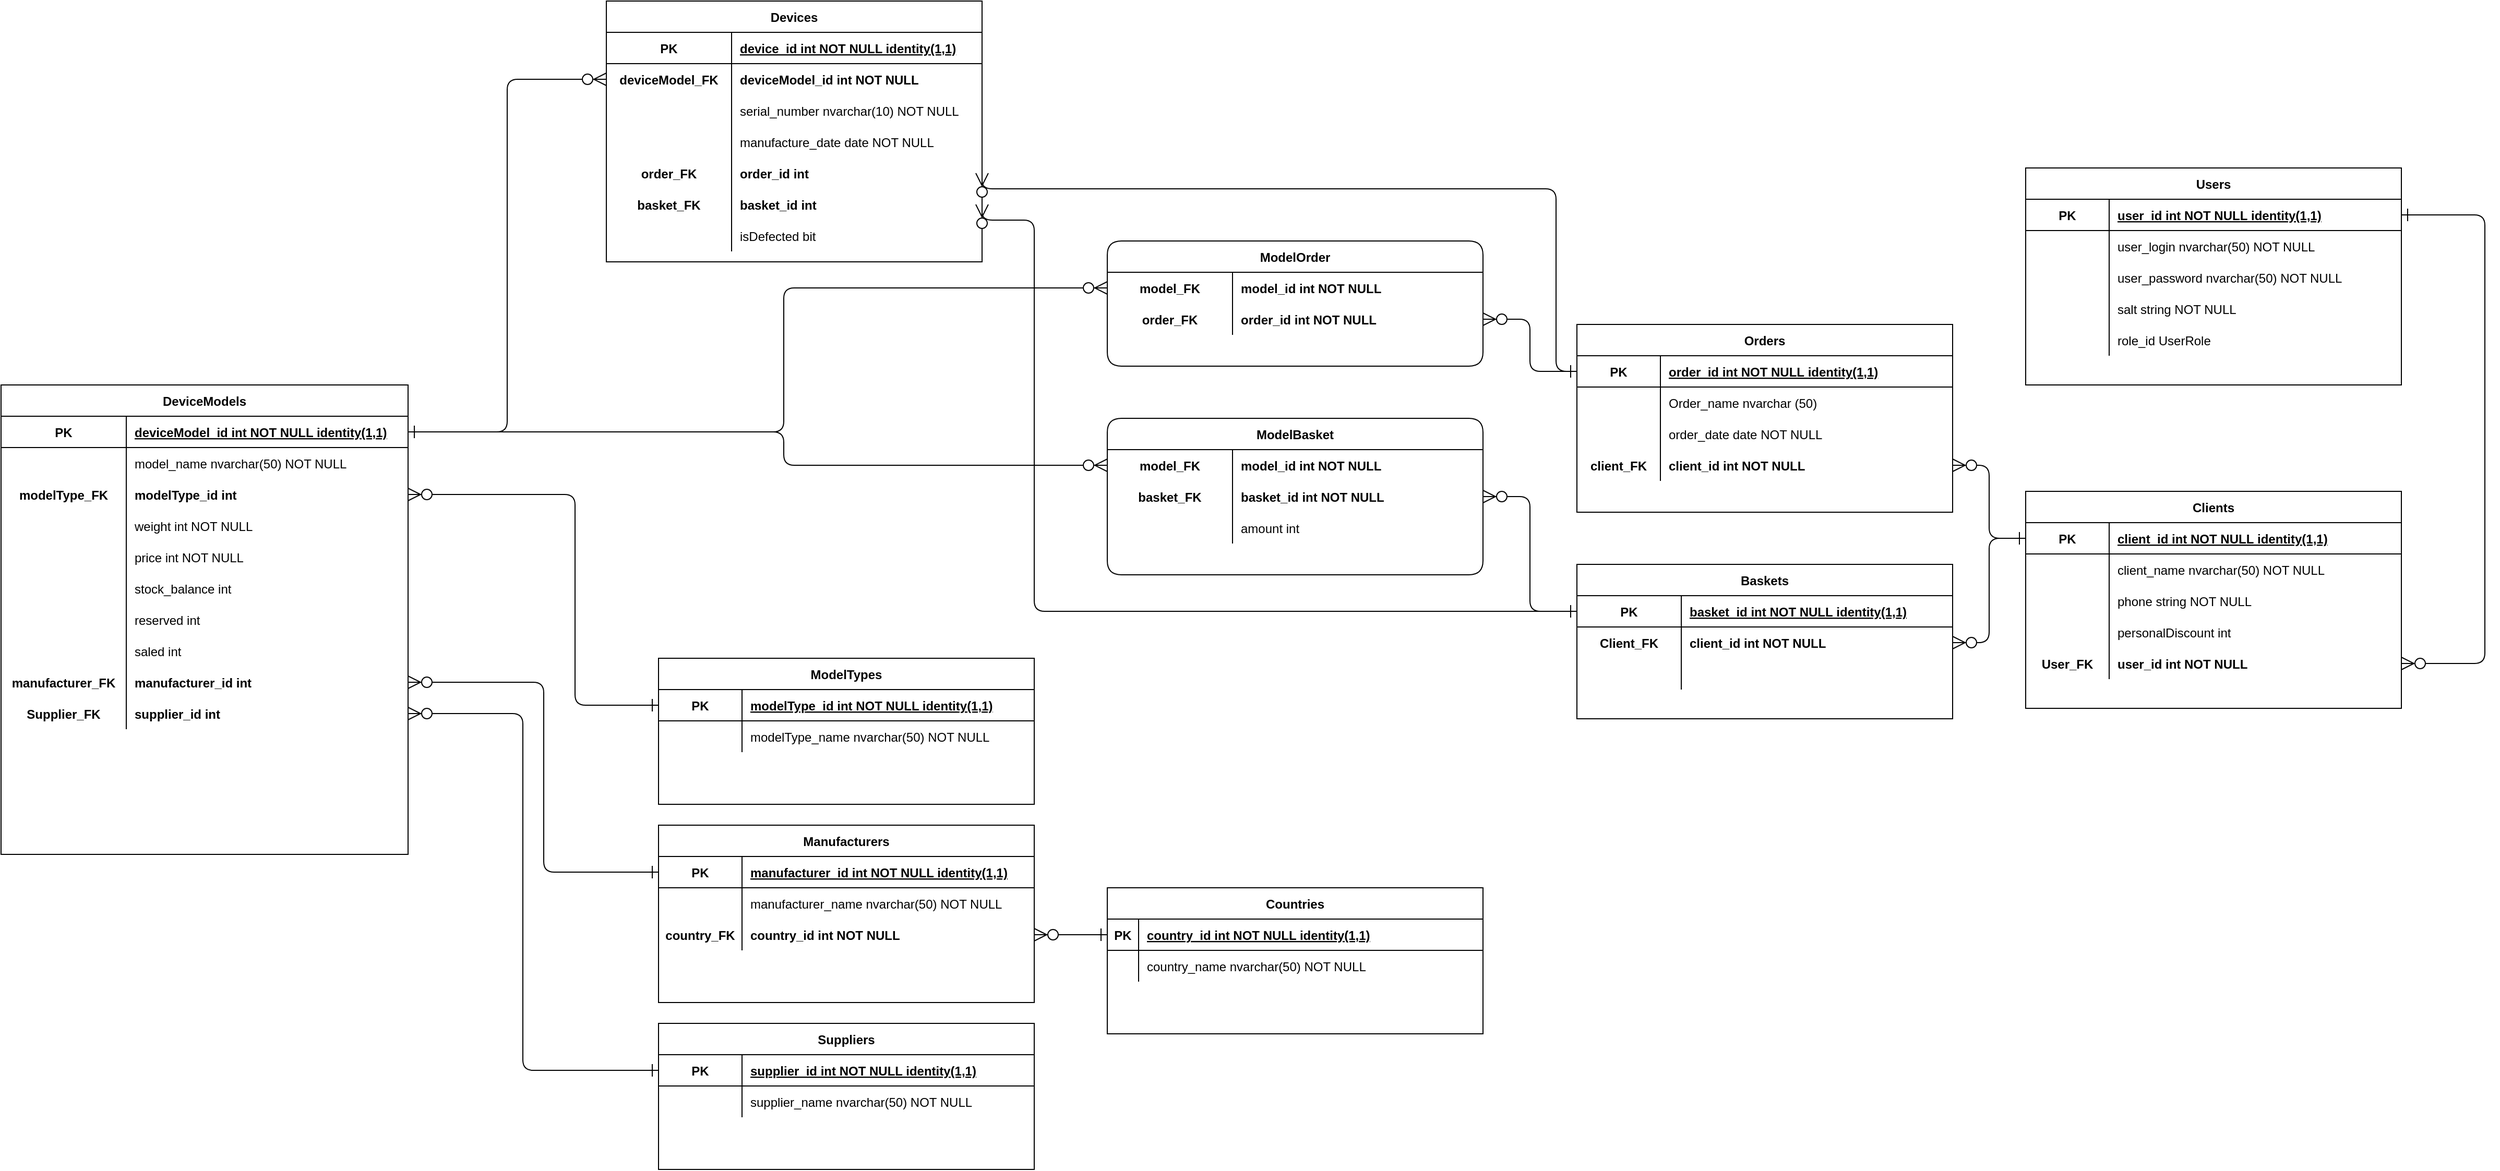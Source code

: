 <mxfile version="20.8.22" type="device"><diagram id="R2lEEEUBdFMjLlhIrx00" name="Page-1"><mxGraphModel dx="3096" dy="2520" grid="1" gridSize="10" guides="1" tooltips="1" connect="1" arrows="1" fold="1" page="1" pageScale="1" pageWidth="827" pageHeight="1169" math="0" shadow="0" extFonts="Permanent Marker^https://fonts.googleapis.com/css?family=Permanent+Marker"><root><mxCell id="0"/><mxCell id="1" parent="0"/><mxCell id="C-vyLk0tnHw3VtMMgP7b-2" value="Orders" style="shape=table;startSize=30;container=1;collapsible=1;childLayout=tableLayout;fixedRows=1;rowLines=0;fontStyle=1;align=center;resizeLast=1;" parent="1" vertex="1"><mxGeometry x="1350" y="220" width="360" height="180" as="geometry"/></mxCell><mxCell id="C-vyLk0tnHw3VtMMgP7b-3" value="" style="shape=partialRectangle;collapsible=0;dropTarget=0;pointerEvents=0;fillColor=none;points=[[0,0.5],[1,0.5]];portConstraint=eastwest;top=0;left=0;right=0;bottom=1;" parent="C-vyLk0tnHw3VtMMgP7b-2" vertex="1"><mxGeometry y="30" width="360" height="30" as="geometry"/></mxCell><mxCell id="C-vyLk0tnHw3VtMMgP7b-4" value="PK" style="shape=partialRectangle;overflow=hidden;connectable=0;fillColor=none;top=0;left=0;bottom=0;right=0;fontStyle=1;" parent="C-vyLk0tnHw3VtMMgP7b-3" vertex="1"><mxGeometry width="80" height="30" as="geometry"><mxRectangle width="80" height="30" as="alternateBounds"/></mxGeometry></mxCell><mxCell id="C-vyLk0tnHw3VtMMgP7b-5" value="order_id int NOT NULL identity(1,1)" style="shape=partialRectangle;overflow=hidden;connectable=0;fillColor=none;top=0;left=0;bottom=0;right=0;align=left;spacingLeft=6;fontStyle=5;" parent="C-vyLk0tnHw3VtMMgP7b-3" vertex="1"><mxGeometry x="80" width="280" height="30" as="geometry"><mxRectangle width="280" height="30" as="alternateBounds"/></mxGeometry></mxCell><mxCell id="1ESIDKaIxc49ynIN5ht6-1" style="shape=partialRectangle;collapsible=0;dropTarget=0;pointerEvents=0;fillColor=none;points=[[0,0.5],[1,0.5]];portConstraint=eastwest;top=0;left=0;right=0;bottom=0;" parent="C-vyLk0tnHw3VtMMgP7b-2" vertex="1"><mxGeometry y="60" width="360" height="30" as="geometry"/></mxCell><mxCell id="1ESIDKaIxc49ynIN5ht6-2" style="shape=partialRectangle;overflow=hidden;connectable=0;fillColor=none;top=0;left=0;bottom=0;right=0;" parent="1ESIDKaIxc49ynIN5ht6-1" vertex="1"><mxGeometry width="80" height="30" as="geometry"><mxRectangle width="80" height="30" as="alternateBounds"/></mxGeometry></mxCell><mxCell id="1ESIDKaIxc49ynIN5ht6-3" value="Order_name nvarchar (50)" style="shape=partialRectangle;overflow=hidden;connectable=0;fillColor=none;top=0;left=0;bottom=0;right=0;align=left;spacingLeft=6;" parent="1ESIDKaIxc49ynIN5ht6-1" vertex="1"><mxGeometry x="80" width="280" height="30" as="geometry"><mxRectangle width="280" height="30" as="alternateBounds"/></mxGeometry></mxCell><mxCell id="fLahX_y3qHgF4iDskPU8-27" style="shape=partialRectangle;collapsible=0;dropTarget=0;pointerEvents=0;fillColor=none;points=[[0,0.5],[1,0.5]];portConstraint=eastwest;top=0;left=0;right=0;bottom=0;" parent="C-vyLk0tnHw3VtMMgP7b-2" vertex="1"><mxGeometry y="90" width="360" height="30" as="geometry"/></mxCell><mxCell id="fLahX_y3qHgF4iDskPU8-28" style="shape=partialRectangle;overflow=hidden;connectable=0;fillColor=none;top=0;left=0;bottom=0;right=0;" parent="fLahX_y3qHgF4iDskPU8-27" vertex="1"><mxGeometry width="80" height="30" as="geometry"><mxRectangle width="80" height="30" as="alternateBounds"/></mxGeometry></mxCell><mxCell id="fLahX_y3qHgF4iDskPU8-29" value="order_date date NOT NULL" style="shape=partialRectangle;overflow=hidden;connectable=0;fillColor=none;top=0;left=0;bottom=0;right=0;align=left;spacingLeft=6;" parent="fLahX_y3qHgF4iDskPU8-27" vertex="1"><mxGeometry x="80" width="280" height="30" as="geometry"><mxRectangle width="280" height="30" as="alternateBounds"/></mxGeometry></mxCell><mxCell id="JIkzpdKNcEMpPUvtFkLv-1" style="shape=partialRectangle;collapsible=0;dropTarget=0;pointerEvents=0;fillColor=none;points=[[0,0.5],[1,0.5]];portConstraint=eastwest;top=0;left=0;right=0;bottom=0;" parent="C-vyLk0tnHw3VtMMgP7b-2" vertex="1"><mxGeometry y="120" width="360" height="30" as="geometry"/></mxCell><mxCell id="JIkzpdKNcEMpPUvtFkLv-2" value="client_FK" style="shape=partialRectangle;overflow=hidden;connectable=0;fillColor=none;top=0;left=0;bottom=0;right=0;fontStyle=1" parent="JIkzpdKNcEMpPUvtFkLv-1" vertex="1"><mxGeometry width="80" height="30" as="geometry"><mxRectangle width="80" height="30" as="alternateBounds"/></mxGeometry></mxCell><mxCell id="JIkzpdKNcEMpPUvtFkLv-3" value="client_id int NOT NULL" style="shape=partialRectangle;overflow=hidden;connectable=0;fillColor=none;top=0;left=0;bottom=0;right=0;align=left;spacingLeft=6;fontStyle=1" parent="JIkzpdKNcEMpPUvtFkLv-1" vertex="1"><mxGeometry x="80" width="280" height="30" as="geometry"><mxRectangle width="280" height="30" as="alternateBounds"/></mxGeometry></mxCell><mxCell id="C-vyLk0tnHw3VtMMgP7b-23" value="DeviceModels" style="shape=table;startSize=30;container=1;collapsible=1;childLayout=tableLayout;fixedRows=1;rowLines=0;fontStyle=1;align=center;resizeLast=1;" parent="1" vertex="1"><mxGeometry x="-160" y="278" width="390" height="450" as="geometry"/></mxCell><mxCell id="C-vyLk0tnHw3VtMMgP7b-24" value="" style="shape=partialRectangle;collapsible=0;dropTarget=0;pointerEvents=0;fillColor=none;points=[[0,0.5],[1,0.5]];portConstraint=eastwest;top=0;left=0;right=0;bottom=1;" parent="C-vyLk0tnHw3VtMMgP7b-23" vertex="1"><mxGeometry y="30" width="390" height="30" as="geometry"/></mxCell><mxCell id="C-vyLk0tnHw3VtMMgP7b-25" value="PK" style="shape=partialRectangle;overflow=hidden;connectable=0;fillColor=none;top=0;left=0;bottom=0;right=0;fontStyle=1;" parent="C-vyLk0tnHw3VtMMgP7b-24" vertex="1"><mxGeometry width="120" height="30" as="geometry"><mxRectangle width="120" height="30" as="alternateBounds"/></mxGeometry></mxCell><mxCell id="C-vyLk0tnHw3VtMMgP7b-26" value="deviceModel_id int NOT NULL identity(1,1)" style="shape=partialRectangle;overflow=hidden;connectable=0;fillColor=none;top=0;left=0;bottom=0;right=0;align=left;spacingLeft=6;fontStyle=5;" parent="C-vyLk0tnHw3VtMMgP7b-24" vertex="1"><mxGeometry x="120" width="270" height="30" as="geometry"><mxRectangle width="270" height="30" as="alternateBounds"/></mxGeometry></mxCell><mxCell id="C-vyLk0tnHw3VtMMgP7b-27" value="" style="shape=partialRectangle;collapsible=0;dropTarget=0;pointerEvents=0;fillColor=none;points=[[0,0.5],[1,0.5]];portConstraint=eastwest;top=0;left=0;right=0;bottom=0;" parent="C-vyLk0tnHw3VtMMgP7b-23" vertex="1"><mxGeometry y="60" width="390" height="30" as="geometry"/></mxCell><mxCell id="C-vyLk0tnHw3VtMMgP7b-28" value="" style="shape=partialRectangle;overflow=hidden;connectable=0;fillColor=none;top=0;left=0;bottom=0;right=0;" parent="C-vyLk0tnHw3VtMMgP7b-27" vertex="1"><mxGeometry width="120" height="30" as="geometry"><mxRectangle width="120" height="30" as="alternateBounds"/></mxGeometry></mxCell><mxCell id="C-vyLk0tnHw3VtMMgP7b-29" value="model_name nvarchar(50) NOT NULL" style="shape=partialRectangle;overflow=hidden;connectable=0;fillColor=none;top=0;left=0;bottom=0;right=0;align=left;spacingLeft=6;" parent="C-vyLk0tnHw3VtMMgP7b-27" vertex="1"><mxGeometry x="120" width="270" height="30" as="geometry"><mxRectangle width="270" height="30" as="alternateBounds"/></mxGeometry></mxCell><mxCell id="fLahX_y3qHgF4iDskPU8-1" style="shape=partialRectangle;collapsible=0;dropTarget=0;pointerEvents=0;fillColor=none;points=[[0,0.5],[1,0.5]];portConstraint=eastwest;top=0;left=0;right=0;bottom=0;" parent="C-vyLk0tnHw3VtMMgP7b-23" vertex="1"><mxGeometry y="90" width="390" height="30" as="geometry"/></mxCell><mxCell id="fLahX_y3qHgF4iDskPU8-2" value="modelType_FK" style="shape=partialRectangle;overflow=hidden;connectable=0;fillColor=none;top=0;left=0;bottom=0;right=0;fontStyle=1" parent="fLahX_y3qHgF4iDskPU8-1" vertex="1"><mxGeometry width="120" height="30" as="geometry"><mxRectangle width="120" height="30" as="alternateBounds"/></mxGeometry></mxCell><mxCell id="fLahX_y3qHgF4iDskPU8-3" value="modelType_id int" style="shape=partialRectangle;overflow=hidden;connectable=0;fillColor=none;top=0;left=0;bottom=0;right=0;align=left;spacingLeft=6;fontStyle=1" parent="fLahX_y3qHgF4iDskPU8-1" vertex="1"><mxGeometry x="120" width="270" height="30" as="geometry"><mxRectangle width="270" height="30" as="alternateBounds"/></mxGeometry></mxCell><mxCell id="V2YNdteuog-Ct8o2urWN-62" style="shape=partialRectangle;collapsible=0;dropTarget=0;pointerEvents=0;fillColor=none;points=[[0,0.5],[1,0.5]];portConstraint=eastwest;top=0;left=0;right=0;bottom=0;" parent="C-vyLk0tnHw3VtMMgP7b-23" vertex="1"><mxGeometry y="120" width="390" height="30" as="geometry"/></mxCell><mxCell id="V2YNdteuog-Ct8o2urWN-63" style="shape=partialRectangle;overflow=hidden;connectable=0;fillColor=none;top=0;left=0;bottom=0;right=0;" parent="V2YNdteuog-Ct8o2urWN-62" vertex="1"><mxGeometry width="120" height="30" as="geometry"><mxRectangle width="120" height="30" as="alternateBounds"/></mxGeometry></mxCell><mxCell id="V2YNdteuog-Ct8o2urWN-64" value="weight int NOT NULL" style="shape=partialRectangle;overflow=hidden;connectable=0;fillColor=none;top=0;left=0;bottom=0;right=0;align=left;spacingLeft=6;" parent="V2YNdteuog-Ct8o2urWN-62" vertex="1"><mxGeometry x="120" width="270" height="30" as="geometry"><mxRectangle width="270" height="30" as="alternateBounds"/></mxGeometry></mxCell><mxCell id="V2YNdteuog-Ct8o2urWN-65" style="shape=partialRectangle;collapsible=0;dropTarget=0;pointerEvents=0;fillColor=none;points=[[0,0.5],[1,0.5]];portConstraint=eastwest;top=0;left=0;right=0;bottom=0;" parent="C-vyLk0tnHw3VtMMgP7b-23" vertex="1"><mxGeometry y="150" width="390" height="30" as="geometry"/></mxCell><mxCell id="V2YNdteuog-Ct8o2urWN-66" style="shape=partialRectangle;overflow=hidden;connectable=0;fillColor=none;top=0;left=0;bottom=0;right=0;" parent="V2YNdteuog-Ct8o2urWN-65" vertex="1"><mxGeometry width="120" height="30" as="geometry"><mxRectangle width="120" height="30" as="alternateBounds"/></mxGeometry></mxCell><mxCell id="V2YNdteuog-Ct8o2urWN-67" value="price int NOT NULL" style="shape=partialRectangle;overflow=hidden;connectable=0;fillColor=none;top=0;left=0;bottom=0;right=0;align=left;spacingLeft=6;" parent="V2YNdteuog-Ct8o2urWN-65" vertex="1"><mxGeometry x="120" width="270" height="30" as="geometry"><mxRectangle width="270" height="30" as="alternateBounds"/></mxGeometry></mxCell><mxCell id="V2YNdteuog-Ct8o2urWN-73" style="shape=partialRectangle;collapsible=0;dropTarget=0;pointerEvents=0;fillColor=none;points=[[0,0.5],[1,0.5]];portConstraint=eastwest;top=0;left=0;right=0;bottom=0;" parent="C-vyLk0tnHw3VtMMgP7b-23" vertex="1"><mxGeometry y="180" width="390" height="30" as="geometry"/></mxCell><mxCell id="V2YNdteuog-Ct8o2urWN-74" style="shape=partialRectangle;overflow=hidden;connectable=0;fillColor=none;top=0;left=0;bottom=0;right=0;" parent="V2YNdteuog-Ct8o2urWN-73" vertex="1"><mxGeometry width="120" height="30" as="geometry"><mxRectangle width="120" height="30" as="alternateBounds"/></mxGeometry></mxCell><mxCell id="V2YNdteuog-Ct8o2urWN-75" value="stock_balance int" style="shape=partialRectangle;overflow=hidden;connectable=0;fillColor=none;top=0;left=0;bottom=0;right=0;align=left;spacingLeft=6;" parent="V2YNdteuog-Ct8o2urWN-73" vertex="1"><mxGeometry x="120" width="270" height="30" as="geometry"><mxRectangle width="270" height="30" as="alternateBounds"/></mxGeometry></mxCell><mxCell id="jifiQDAzdp36sjuYxmJz-5" style="shape=partialRectangle;collapsible=0;dropTarget=0;pointerEvents=0;fillColor=none;points=[[0,0.5],[1,0.5]];portConstraint=eastwest;top=0;left=0;right=0;bottom=0;" vertex="1" parent="C-vyLk0tnHw3VtMMgP7b-23"><mxGeometry y="210" width="390" height="30" as="geometry"/></mxCell><mxCell id="jifiQDAzdp36sjuYxmJz-6" style="shape=partialRectangle;overflow=hidden;connectable=0;fillColor=none;top=0;left=0;bottom=0;right=0;" vertex="1" parent="jifiQDAzdp36sjuYxmJz-5"><mxGeometry width="120" height="30" as="geometry"><mxRectangle width="120" height="30" as="alternateBounds"/></mxGeometry></mxCell><mxCell id="jifiQDAzdp36sjuYxmJz-7" value="reserved int" style="shape=partialRectangle;overflow=hidden;connectable=0;fillColor=none;top=0;left=0;bottom=0;right=0;align=left;spacingLeft=6;" vertex="1" parent="jifiQDAzdp36sjuYxmJz-5"><mxGeometry x="120" width="270" height="30" as="geometry"><mxRectangle width="270" height="30" as="alternateBounds"/></mxGeometry></mxCell><mxCell id="jifiQDAzdp36sjuYxmJz-8" style="shape=partialRectangle;collapsible=0;dropTarget=0;pointerEvents=0;fillColor=none;points=[[0,0.5],[1,0.5]];portConstraint=eastwest;top=0;left=0;right=0;bottom=0;" vertex="1" parent="C-vyLk0tnHw3VtMMgP7b-23"><mxGeometry y="240" width="390" height="30" as="geometry"/></mxCell><mxCell id="jifiQDAzdp36sjuYxmJz-9" style="shape=partialRectangle;overflow=hidden;connectable=0;fillColor=none;top=0;left=0;bottom=0;right=0;" vertex="1" parent="jifiQDAzdp36sjuYxmJz-8"><mxGeometry width="120" height="30" as="geometry"><mxRectangle width="120" height="30" as="alternateBounds"/></mxGeometry></mxCell><mxCell id="jifiQDAzdp36sjuYxmJz-10" value="saled int" style="shape=partialRectangle;overflow=hidden;connectable=0;fillColor=none;top=0;left=0;bottom=0;right=0;align=left;spacingLeft=6;" vertex="1" parent="jifiQDAzdp36sjuYxmJz-8"><mxGeometry x="120" width="270" height="30" as="geometry"><mxRectangle width="270" height="30" as="alternateBounds"/></mxGeometry></mxCell><mxCell id="M5dqZY7JQ9nrXECcITLT-42" style="shape=partialRectangle;collapsible=0;dropTarget=0;pointerEvents=0;fillColor=none;points=[[0,0.5],[1,0.5]];portConstraint=eastwest;top=0;left=0;right=0;bottom=0;" parent="C-vyLk0tnHw3VtMMgP7b-23" vertex="1"><mxGeometry y="270" width="390" height="30" as="geometry"/></mxCell><mxCell id="M5dqZY7JQ9nrXECcITLT-43" value="manufacturer_FK" style="shape=partialRectangle;overflow=hidden;connectable=0;fillColor=none;top=0;left=0;bottom=0;right=0;fontStyle=1" parent="M5dqZY7JQ9nrXECcITLT-42" vertex="1"><mxGeometry width="120" height="30" as="geometry"><mxRectangle width="120" height="30" as="alternateBounds"/></mxGeometry></mxCell><mxCell id="M5dqZY7JQ9nrXECcITLT-44" value="manufacturer_id int" style="shape=partialRectangle;overflow=hidden;connectable=0;fillColor=none;top=0;left=0;bottom=0;right=0;align=left;spacingLeft=6;fontStyle=1" parent="M5dqZY7JQ9nrXECcITLT-42" vertex="1"><mxGeometry x="120" width="270" height="30" as="geometry"><mxRectangle width="270" height="30" as="alternateBounds"/></mxGeometry></mxCell><mxCell id="M5dqZY7JQ9nrXECcITLT-27" style="shape=partialRectangle;collapsible=0;dropTarget=0;pointerEvents=0;fillColor=none;points=[[0,0.5],[1,0.5]];portConstraint=eastwest;top=0;left=0;right=0;bottom=0;" parent="C-vyLk0tnHw3VtMMgP7b-23" vertex="1"><mxGeometry y="300" width="390" height="30" as="geometry"/></mxCell><mxCell id="M5dqZY7JQ9nrXECcITLT-28" value="Supplier_FK" style="shape=partialRectangle;overflow=hidden;connectable=0;fillColor=none;top=0;left=0;bottom=0;right=0;fontStyle=1" parent="M5dqZY7JQ9nrXECcITLT-27" vertex="1"><mxGeometry width="120" height="30" as="geometry"><mxRectangle width="120" height="30" as="alternateBounds"/></mxGeometry></mxCell><mxCell id="M5dqZY7JQ9nrXECcITLT-29" value="supplier_id int" style="shape=partialRectangle;overflow=hidden;connectable=0;fillColor=none;top=0;left=0;bottom=0;right=0;align=left;spacingLeft=6;fontStyle=1" parent="M5dqZY7JQ9nrXECcITLT-27" vertex="1"><mxGeometry x="120" width="270" height="30" as="geometry"><mxRectangle width="270" height="30" as="alternateBounds"/></mxGeometry></mxCell><mxCell id="V2YNdteuog-Ct8o2urWN-15" value="Manufacturers" style="shape=table;startSize=30;container=1;collapsible=1;childLayout=tableLayout;fixedRows=1;rowLines=0;fontStyle=1;align=center;resizeLast=1;" parent="1" vertex="1"><mxGeometry x="470" y="700" width="360" height="170" as="geometry"/></mxCell><mxCell id="V2YNdteuog-Ct8o2urWN-16" value="" style="shape=partialRectangle;collapsible=0;dropTarget=0;pointerEvents=0;fillColor=none;points=[[0,0.5],[1,0.5]];portConstraint=eastwest;top=0;left=0;right=0;bottom=1;" parent="V2YNdteuog-Ct8o2urWN-15" vertex="1"><mxGeometry y="30" width="360" height="30" as="geometry"/></mxCell><mxCell id="V2YNdteuog-Ct8o2urWN-17" value="PK" style="shape=partialRectangle;overflow=hidden;connectable=0;fillColor=none;top=0;left=0;bottom=0;right=0;fontStyle=1;" parent="V2YNdteuog-Ct8o2urWN-16" vertex="1"><mxGeometry width="80" height="30" as="geometry"><mxRectangle width="80" height="30" as="alternateBounds"/></mxGeometry></mxCell><mxCell id="V2YNdteuog-Ct8o2urWN-18" value="manufacturer_id int NOT NULL identity(1,1)" style="shape=partialRectangle;overflow=hidden;connectable=0;fillColor=none;top=0;left=0;bottom=0;right=0;align=left;spacingLeft=6;fontStyle=5;" parent="V2YNdteuog-Ct8o2urWN-16" vertex="1"><mxGeometry x="80" width="280" height="30" as="geometry"><mxRectangle width="280" height="30" as="alternateBounds"/></mxGeometry></mxCell><mxCell id="V2YNdteuog-Ct8o2urWN-19" value="" style="shape=partialRectangle;collapsible=0;dropTarget=0;pointerEvents=0;fillColor=none;points=[[0,0.5],[1,0.5]];portConstraint=eastwest;top=0;left=0;right=0;bottom=0;" parent="V2YNdteuog-Ct8o2urWN-15" vertex="1"><mxGeometry y="60" width="360" height="30" as="geometry"/></mxCell><mxCell id="V2YNdteuog-Ct8o2urWN-20" value="" style="shape=partialRectangle;overflow=hidden;connectable=0;fillColor=none;top=0;left=0;bottom=0;right=0;" parent="V2YNdteuog-Ct8o2urWN-19" vertex="1"><mxGeometry width="80" height="30" as="geometry"><mxRectangle width="80" height="30" as="alternateBounds"/></mxGeometry></mxCell><mxCell id="V2YNdteuog-Ct8o2urWN-21" value="manufacturer_name nvarchar(50) NOT NULL" style="shape=partialRectangle;overflow=hidden;connectable=0;fillColor=none;top=0;left=0;bottom=0;right=0;align=left;spacingLeft=6;" parent="V2YNdteuog-Ct8o2urWN-19" vertex="1"><mxGeometry x="80" width="280" height="30" as="geometry"><mxRectangle width="280" height="30" as="alternateBounds"/></mxGeometry></mxCell><mxCell id="V2YNdteuog-Ct8o2urWN-40" style="shape=partialRectangle;collapsible=0;dropTarget=0;pointerEvents=0;fillColor=none;points=[[0,0.5],[1,0.5]];portConstraint=eastwest;top=0;left=0;right=0;bottom=0;" parent="V2YNdteuog-Ct8o2urWN-15" vertex="1"><mxGeometry y="90" width="360" height="30" as="geometry"/></mxCell><mxCell id="V2YNdteuog-Ct8o2urWN-41" value="country_FK" style="shape=partialRectangle;overflow=hidden;connectable=0;fillColor=none;top=0;left=0;bottom=0;right=0;fontStyle=1" parent="V2YNdteuog-Ct8o2urWN-40" vertex="1"><mxGeometry width="80" height="30" as="geometry"><mxRectangle width="80" height="30" as="alternateBounds"/></mxGeometry></mxCell><mxCell id="V2YNdteuog-Ct8o2urWN-42" value="country_id int NOT NULL" style="shape=partialRectangle;overflow=hidden;connectable=0;fillColor=none;top=0;left=0;bottom=0;right=0;align=left;spacingLeft=6;fontStyle=1" parent="V2YNdteuog-Ct8o2urWN-40" vertex="1"><mxGeometry x="80" width="280" height="30" as="geometry"><mxRectangle width="280" height="30" as="alternateBounds"/></mxGeometry></mxCell><mxCell id="V2YNdteuog-Ct8o2urWN-43" value="Countries" style="shape=table;startSize=30;container=1;collapsible=1;childLayout=tableLayout;fixedRows=1;rowLines=0;fontStyle=1;align=center;resizeLast=1;" parent="1" vertex="1"><mxGeometry x="900" y="760" width="360" height="140" as="geometry"/></mxCell><mxCell id="V2YNdteuog-Ct8o2urWN-44" value="" style="shape=partialRectangle;collapsible=0;dropTarget=0;pointerEvents=0;fillColor=none;points=[[0,0.5],[1,0.5]];portConstraint=eastwest;top=0;left=0;right=0;bottom=1;" parent="V2YNdteuog-Ct8o2urWN-43" vertex="1"><mxGeometry y="30" width="360" height="30" as="geometry"/></mxCell><mxCell id="V2YNdteuog-Ct8o2urWN-45" value="PK" style="shape=partialRectangle;overflow=hidden;connectable=0;fillColor=none;top=0;left=0;bottom=0;right=0;fontStyle=1;" parent="V2YNdteuog-Ct8o2urWN-44" vertex="1"><mxGeometry width="30" height="30" as="geometry"><mxRectangle width="30" height="30" as="alternateBounds"/></mxGeometry></mxCell><mxCell id="V2YNdteuog-Ct8o2urWN-46" value="country_id int NOT NULL identity(1,1)" style="shape=partialRectangle;overflow=hidden;connectable=0;fillColor=none;top=0;left=0;bottom=0;right=0;align=left;spacingLeft=6;fontStyle=5;" parent="V2YNdteuog-Ct8o2urWN-44" vertex="1"><mxGeometry x="30" width="330" height="30" as="geometry"><mxRectangle width="330" height="30" as="alternateBounds"/></mxGeometry></mxCell><mxCell id="V2YNdteuog-Ct8o2urWN-47" value="" style="shape=partialRectangle;collapsible=0;dropTarget=0;pointerEvents=0;fillColor=none;points=[[0,0.5],[1,0.5]];portConstraint=eastwest;top=0;left=0;right=0;bottom=0;" parent="V2YNdteuog-Ct8o2urWN-43" vertex="1"><mxGeometry y="60" width="360" height="30" as="geometry"/></mxCell><mxCell id="V2YNdteuog-Ct8o2urWN-48" value="" style="shape=partialRectangle;overflow=hidden;connectable=0;fillColor=none;top=0;left=0;bottom=0;right=0;" parent="V2YNdteuog-Ct8o2urWN-47" vertex="1"><mxGeometry width="30" height="30" as="geometry"><mxRectangle width="30" height="30" as="alternateBounds"/></mxGeometry></mxCell><mxCell id="V2YNdteuog-Ct8o2urWN-49" value="country_name nvarchar(50) NOT NULL" style="shape=partialRectangle;overflow=hidden;connectable=0;fillColor=none;top=0;left=0;bottom=0;right=0;align=left;spacingLeft=6;" parent="V2YNdteuog-Ct8o2urWN-47" vertex="1"><mxGeometry x="30" width="330" height="30" as="geometry"><mxRectangle width="330" height="30" as="alternateBounds"/></mxGeometry></mxCell><mxCell id="V2YNdteuog-Ct8o2urWN-58" value="" style="edgeStyle=entityRelationEdgeStyle;endArrow=ERzeroToMany;startArrow=ERone;endFill=1;startFill=0;entryX=1;entryY=0.5;entryDx=0;entryDy=0;exitX=0;exitY=0.5;exitDx=0;exitDy=0;endSize=10;startSize=10;" parent="1" source="V2YNdteuog-Ct8o2urWN-44" target="V2YNdteuog-Ct8o2urWN-40" edge="1"><mxGeometry width="100" height="100" relative="1" as="geometry"><mxPoint x="920" y="720" as="sourcePoint"/><mxPoint x="860" y="460" as="targetPoint"/></mxGeometry></mxCell><mxCell id="fLahX_y3qHgF4iDskPU8-12" value="ModelOrder" style="shape=table;startSize=30;container=1;collapsible=1;childLayout=tableLayout;fixedRows=1;rowLines=0;fontStyle=1;align=center;resizeLast=1;rounded=1;" parent="1" vertex="1"><mxGeometry x="900" y="140" width="360" height="120" as="geometry"/></mxCell><mxCell id="fLahX_y3qHgF4iDskPU8-16" value="" style="shape=partialRectangle;collapsible=0;dropTarget=0;pointerEvents=0;fillColor=none;points=[[0,0.5],[1,0.5]];portConstraint=eastwest;top=0;left=0;right=0;bottom=0;" parent="fLahX_y3qHgF4iDskPU8-12" vertex="1"><mxGeometry y="30" width="360" height="30" as="geometry"/></mxCell><mxCell id="fLahX_y3qHgF4iDskPU8-17" value="model_FK" style="shape=partialRectangle;overflow=hidden;connectable=0;fillColor=none;top=0;left=0;bottom=0;right=0;fontStyle=1" parent="fLahX_y3qHgF4iDskPU8-16" vertex="1"><mxGeometry width="120" height="30" as="geometry"><mxRectangle width="120" height="30" as="alternateBounds"/></mxGeometry></mxCell><mxCell id="fLahX_y3qHgF4iDskPU8-18" value="model_id int NOT NULL" style="shape=partialRectangle;overflow=hidden;connectable=0;fillColor=none;top=0;left=0;bottom=0;right=0;align=left;spacingLeft=6;fontStyle=1" parent="fLahX_y3qHgF4iDskPU8-16" vertex="1"><mxGeometry x="120" width="240" height="30" as="geometry"><mxRectangle width="240" height="30" as="alternateBounds"/></mxGeometry></mxCell><mxCell id="fLahX_y3qHgF4iDskPU8-19" style="shape=partialRectangle;collapsible=0;dropTarget=0;pointerEvents=0;fillColor=none;points=[[0,0.5],[1,0.5]];portConstraint=eastwest;top=0;left=0;right=0;bottom=0;" parent="fLahX_y3qHgF4iDskPU8-12" vertex="1"><mxGeometry y="60" width="360" height="30" as="geometry"/></mxCell><mxCell id="fLahX_y3qHgF4iDskPU8-20" value="order_FK" style="shape=partialRectangle;overflow=hidden;connectable=0;fillColor=none;top=0;left=0;bottom=0;right=0;fontStyle=1" parent="fLahX_y3qHgF4iDskPU8-19" vertex="1"><mxGeometry width="120" height="30" as="geometry"><mxRectangle width="120" height="30" as="alternateBounds"/></mxGeometry></mxCell><mxCell id="fLahX_y3qHgF4iDskPU8-21" value="order_id int NOT NULL" style="shape=partialRectangle;overflow=hidden;connectable=0;fillColor=none;top=0;left=0;bottom=0;right=0;align=left;spacingLeft=6;fontStyle=1" parent="fLahX_y3qHgF4iDskPU8-19" vertex="1"><mxGeometry x="120" width="240" height="30" as="geometry"><mxRectangle width="240" height="30" as="alternateBounds"/></mxGeometry></mxCell><mxCell id="M5dqZY7JQ9nrXECcITLT-24" value="" style="edgeStyle=orthogonalEdgeStyle;endArrow=ERzeroToMany;startArrow=ERone;endFill=1;startFill=0;entryX=1;entryY=0.5;entryDx=0;entryDy=0;endSize=10;startSize=10;exitX=0;exitY=0.5;exitDx=0;exitDy=0;" parent="1" source="V2YNdteuog-Ct8o2urWN-16" target="M5dqZY7JQ9nrXECcITLT-42" edge="1"><mxGeometry width="100" height="100" relative="1" as="geometry"><mxPoint x="420" y="250" as="sourcePoint"/><mxPoint x="460" y="345" as="targetPoint"/><Array as="points"><mxPoint x="360" y="745"/><mxPoint x="360" y="563"/></Array></mxGeometry></mxCell><mxCell id="M5dqZY7JQ9nrXECcITLT-26" value="" style="edgeStyle=orthogonalEdgeStyle;endArrow=ERzeroToMany;startArrow=ERone;endFill=1;startFill=0;exitX=0;exitY=0.5;exitDx=0;exitDy=0;endSize=10;startSize=10;entryX=1;entryY=0.5;entryDx=0;entryDy=0;" parent="1" source="C-vyLk0tnHw3VtMMgP7b-3" target="fLahX_y3qHgF4iDskPU8-19" edge="1"><mxGeometry width="100" height="100" relative="1" as="geometry"><mxPoint x="1370" y="635" as="sourcePoint"/><mxPoint x="1350" y="450" as="targetPoint"/></mxGeometry></mxCell><mxCell id="M5dqZY7JQ9nrXECcITLT-30" value="Suppliers" style="shape=table;startSize=30;container=1;collapsible=1;childLayout=tableLayout;fixedRows=1;rowLines=0;fontStyle=1;align=center;resizeLast=1;" parent="1" vertex="1"><mxGeometry x="470" y="890" width="360" height="140" as="geometry"/></mxCell><mxCell id="M5dqZY7JQ9nrXECcITLT-31" value="" style="shape=partialRectangle;collapsible=0;dropTarget=0;pointerEvents=0;fillColor=none;points=[[0,0.5],[1,0.5]];portConstraint=eastwest;top=0;left=0;right=0;bottom=1;" parent="M5dqZY7JQ9nrXECcITLT-30" vertex="1"><mxGeometry y="30" width="360" height="30" as="geometry"/></mxCell><mxCell id="M5dqZY7JQ9nrXECcITLT-32" value="PK" style="shape=partialRectangle;overflow=hidden;connectable=0;fillColor=none;top=0;left=0;bottom=0;right=0;fontStyle=1;" parent="M5dqZY7JQ9nrXECcITLT-31" vertex="1"><mxGeometry width="80" height="30" as="geometry"><mxRectangle width="80" height="30" as="alternateBounds"/></mxGeometry></mxCell><mxCell id="M5dqZY7JQ9nrXECcITLT-33" value="supplier_id int NOT NULL identity(1,1)" style="shape=partialRectangle;overflow=hidden;connectable=0;fillColor=none;top=0;left=0;bottom=0;right=0;align=left;spacingLeft=6;fontStyle=5;" parent="M5dqZY7JQ9nrXECcITLT-31" vertex="1"><mxGeometry x="80" width="280" height="30" as="geometry"><mxRectangle width="280" height="30" as="alternateBounds"/></mxGeometry></mxCell><mxCell id="M5dqZY7JQ9nrXECcITLT-34" value="" style="shape=partialRectangle;collapsible=0;dropTarget=0;pointerEvents=0;fillColor=none;points=[[0,0.5],[1,0.5]];portConstraint=eastwest;top=0;left=0;right=0;bottom=0;" parent="M5dqZY7JQ9nrXECcITLT-30" vertex="1"><mxGeometry y="60" width="360" height="30" as="geometry"/></mxCell><mxCell id="M5dqZY7JQ9nrXECcITLT-35" value="" style="shape=partialRectangle;overflow=hidden;connectable=0;fillColor=none;top=0;left=0;bottom=0;right=0;" parent="M5dqZY7JQ9nrXECcITLT-34" vertex="1"><mxGeometry width="80" height="30" as="geometry"><mxRectangle width="80" height="30" as="alternateBounds"/></mxGeometry></mxCell><mxCell id="M5dqZY7JQ9nrXECcITLT-36" value="supplier_name nvarchar(50) NOT NULL" style="shape=partialRectangle;overflow=hidden;connectable=0;fillColor=none;top=0;left=0;bottom=0;right=0;align=left;spacingLeft=6;" parent="M5dqZY7JQ9nrXECcITLT-34" vertex="1"><mxGeometry x="80" width="280" height="30" as="geometry"><mxRectangle width="280" height="30" as="alternateBounds"/></mxGeometry></mxCell><mxCell id="M5dqZY7JQ9nrXECcITLT-40" value="" style="edgeStyle=orthogonalEdgeStyle;endArrow=ERzeroToMany;startArrow=ERone;endFill=1;startFill=0;entryX=1;entryY=0.5;entryDx=0;entryDy=0;endSize=10;startSize=10;exitX=0;exitY=0.5;exitDx=0;exitDy=0;" parent="1" source="M5dqZY7JQ9nrXECcITLT-31" target="M5dqZY7JQ9nrXECcITLT-27" edge="1"><mxGeometry width="100" height="100" relative="1" as="geometry"><mxPoint x="360" y="700" as="sourcePoint"/><mxPoint x="460" y="620" as="targetPoint"/><Array as="points"><mxPoint x="340" y="935"/><mxPoint x="340" y="593"/></Array></mxGeometry></mxCell><mxCell id="M5dqZY7JQ9nrXECcITLT-52" value="Devices" style="shape=table;startSize=30;container=1;collapsible=1;childLayout=tableLayout;fixedRows=1;rowLines=0;fontStyle=1;align=center;resizeLast=1;" parent="1" vertex="1"><mxGeometry x="420" y="-90" width="360" height="250" as="geometry"/></mxCell><mxCell id="M5dqZY7JQ9nrXECcITLT-53" value="" style="shape=partialRectangle;collapsible=0;dropTarget=0;pointerEvents=0;fillColor=none;points=[[0,0.5],[1,0.5]];portConstraint=eastwest;top=0;left=0;right=0;bottom=1;" parent="M5dqZY7JQ9nrXECcITLT-52" vertex="1"><mxGeometry y="30" width="360" height="30" as="geometry"/></mxCell><mxCell id="M5dqZY7JQ9nrXECcITLT-54" value="PK" style="shape=partialRectangle;overflow=hidden;connectable=0;fillColor=none;top=0;left=0;bottom=0;right=0;fontStyle=1;" parent="M5dqZY7JQ9nrXECcITLT-53" vertex="1"><mxGeometry width="120" height="30" as="geometry"><mxRectangle width="120" height="30" as="alternateBounds"/></mxGeometry></mxCell><mxCell id="M5dqZY7JQ9nrXECcITLT-55" value="device_id int NOT NULL identity(1,1)" style="shape=partialRectangle;overflow=hidden;connectable=0;fillColor=none;top=0;left=0;bottom=0;right=0;align=left;spacingLeft=6;fontStyle=5;" parent="M5dqZY7JQ9nrXECcITLT-53" vertex="1"><mxGeometry x="120" width="240" height="30" as="geometry"><mxRectangle width="240" height="30" as="alternateBounds"/></mxGeometry></mxCell><mxCell id="M5dqZY7JQ9nrXECcITLT-94" style="shape=partialRectangle;collapsible=0;dropTarget=0;pointerEvents=0;fillColor=none;points=[[0,0.5],[1,0.5]];portConstraint=eastwest;top=0;left=0;right=0;bottom=0;" parent="M5dqZY7JQ9nrXECcITLT-52" vertex="1"><mxGeometry y="60" width="360" height="30" as="geometry"/></mxCell><mxCell id="M5dqZY7JQ9nrXECcITLT-95" value="deviceModel_FK" style="shape=partialRectangle;overflow=hidden;connectable=0;fillColor=none;top=0;left=0;bottom=0;right=0;fontStyle=1" parent="M5dqZY7JQ9nrXECcITLT-94" vertex="1"><mxGeometry width="120" height="30" as="geometry"><mxRectangle width="120" height="30" as="alternateBounds"/></mxGeometry></mxCell><mxCell id="M5dqZY7JQ9nrXECcITLT-96" value="deviceModel_id int NOT NULL" style="shape=partialRectangle;overflow=hidden;connectable=0;fillColor=none;top=0;left=0;bottom=0;right=0;align=left;spacingLeft=6;fontStyle=1" parent="M5dqZY7JQ9nrXECcITLT-94" vertex="1"><mxGeometry x="120" width="240" height="30" as="geometry"><mxRectangle width="240" height="30" as="alternateBounds"/></mxGeometry></mxCell><mxCell id="M5dqZY7JQ9nrXECcITLT-62" style="shape=partialRectangle;collapsible=0;dropTarget=0;pointerEvents=0;fillColor=none;points=[[0,0.5],[1,0.5]];portConstraint=eastwest;top=0;left=0;right=0;bottom=0;" parent="M5dqZY7JQ9nrXECcITLT-52" vertex="1"><mxGeometry y="90" width="360" height="30" as="geometry"/></mxCell><mxCell id="M5dqZY7JQ9nrXECcITLT-63" style="shape=partialRectangle;overflow=hidden;connectable=0;fillColor=none;top=0;left=0;bottom=0;right=0;" parent="M5dqZY7JQ9nrXECcITLT-62" vertex="1"><mxGeometry width="120" height="30" as="geometry"><mxRectangle width="120" height="30" as="alternateBounds"/></mxGeometry></mxCell><mxCell id="M5dqZY7JQ9nrXECcITLT-64" value="serial_number nvarchar(10) NOT NULL" style="shape=partialRectangle;overflow=hidden;connectable=0;fillColor=none;top=0;left=0;bottom=0;right=0;align=left;spacingLeft=6;" parent="M5dqZY7JQ9nrXECcITLT-62" vertex="1"><mxGeometry x="120" width="240" height="30" as="geometry"><mxRectangle width="240" height="30" as="alternateBounds"/></mxGeometry></mxCell><mxCell id="M5dqZY7JQ9nrXECcITLT-80" style="shape=partialRectangle;collapsible=0;dropTarget=0;pointerEvents=0;fillColor=none;points=[[0,0.5],[1,0.5]];portConstraint=eastwest;top=0;left=0;right=0;bottom=0;" parent="M5dqZY7JQ9nrXECcITLT-52" vertex="1"><mxGeometry y="120" width="360" height="30" as="geometry"/></mxCell><mxCell id="M5dqZY7JQ9nrXECcITLT-81" style="shape=partialRectangle;overflow=hidden;connectable=0;fillColor=none;top=0;left=0;bottom=0;right=0;" parent="M5dqZY7JQ9nrXECcITLT-80" vertex="1"><mxGeometry width="120" height="30" as="geometry"><mxRectangle width="120" height="30" as="alternateBounds"/></mxGeometry></mxCell><mxCell id="M5dqZY7JQ9nrXECcITLT-82" value="manufacture_date date NOT NULL" style="shape=partialRectangle;overflow=hidden;connectable=0;fillColor=none;top=0;left=0;bottom=0;right=0;align=left;spacingLeft=6;" parent="M5dqZY7JQ9nrXECcITLT-80" vertex="1"><mxGeometry x="120" width="240" height="30" as="geometry"><mxRectangle width="240" height="30" as="alternateBounds"/></mxGeometry></mxCell><mxCell id="Sr2UJn9aMu57fXx9Pl7E-108" style="shape=partialRectangle;collapsible=0;dropTarget=0;pointerEvents=0;fillColor=none;points=[[0,0.5],[1,0.5]];portConstraint=eastwest;top=0;left=0;right=0;bottom=0;" parent="M5dqZY7JQ9nrXECcITLT-52" vertex="1"><mxGeometry y="150" width="360" height="30" as="geometry"/></mxCell><mxCell id="Sr2UJn9aMu57fXx9Pl7E-109" value="order_FK" style="shape=partialRectangle;overflow=hidden;connectable=0;fillColor=none;top=0;left=0;bottom=0;right=0;fontStyle=1" parent="Sr2UJn9aMu57fXx9Pl7E-108" vertex="1"><mxGeometry width="120" height="30" as="geometry"><mxRectangle width="120" height="30" as="alternateBounds"/></mxGeometry></mxCell><mxCell id="Sr2UJn9aMu57fXx9Pl7E-110" value="order_id int" style="shape=partialRectangle;overflow=hidden;connectable=0;fillColor=none;top=0;left=0;bottom=0;right=0;align=left;spacingLeft=6;fontStyle=1" parent="Sr2UJn9aMu57fXx9Pl7E-108" vertex="1"><mxGeometry x="120" width="240" height="30" as="geometry"><mxRectangle width="240" height="30" as="alternateBounds"/></mxGeometry></mxCell><mxCell id="Sr2UJn9aMu57fXx9Pl7E-116" style="shape=partialRectangle;collapsible=0;dropTarget=0;pointerEvents=0;fillColor=none;points=[[0,0.5],[1,0.5]];portConstraint=eastwest;top=0;left=0;right=0;bottom=0;" parent="M5dqZY7JQ9nrXECcITLT-52" vertex="1"><mxGeometry y="180" width="360" height="30" as="geometry"/></mxCell><mxCell id="Sr2UJn9aMu57fXx9Pl7E-117" value="basket_FK" style="shape=partialRectangle;overflow=hidden;connectable=0;fillColor=none;top=0;left=0;bottom=0;right=0;fontStyle=1" parent="Sr2UJn9aMu57fXx9Pl7E-116" vertex="1"><mxGeometry width="120" height="30" as="geometry"><mxRectangle width="120" height="30" as="alternateBounds"/></mxGeometry></mxCell><mxCell id="Sr2UJn9aMu57fXx9Pl7E-118" value="basket_id int" style="shape=partialRectangle;overflow=hidden;connectable=0;fillColor=none;top=0;left=0;bottom=0;right=0;align=left;spacingLeft=6;fontStyle=1" parent="Sr2UJn9aMu57fXx9Pl7E-116" vertex="1"><mxGeometry x="120" width="240" height="30" as="geometry"><mxRectangle width="240" height="30" as="alternateBounds"/></mxGeometry></mxCell><mxCell id="M5dqZY7JQ9nrXECcITLT-90" style="shape=partialRectangle;collapsible=0;dropTarget=0;pointerEvents=0;fillColor=none;points=[[0,0.5],[1,0.5]];portConstraint=eastwest;top=0;left=0;right=0;bottom=0;" parent="M5dqZY7JQ9nrXECcITLT-52" vertex="1"><mxGeometry y="210" width="360" height="30" as="geometry"/></mxCell><mxCell id="M5dqZY7JQ9nrXECcITLT-91" style="shape=partialRectangle;overflow=hidden;connectable=0;fillColor=none;top=0;left=0;bottom=0;right=0;" parent="M5dqZY7JQ9nrXECcITLT-90" vertex="1"><mxGeometry width="120" height="30" as="geometry"><mxRectangle width="120" height="30" as="alternateBounds"/></mxGeometry></mxCell><mxCell id="M5dqZY7JQ9nrXECcITLT-92" value="isDefected bit" style="shape=partialRectangle;overflow=hidden;connectable=0;fillColor=none;top=0;left=0;bottom=0;right=0;align=left;spacingLeft=6;" parent="M5dqZY7JQ9nrXECcITLT-90" vertex="1"><mxGeometry x="120" width="240" height="30" as="geometry"><mxRectangle width="240" height="30" as="alternateBounds"/></mxGeometry></mxCell><mxCell id="M5dqZY7JQ9nrXECcITLT-97" value="" style="edgeStyle=orthogonalEdgeStyle;endArrow=ERzeroToMany;startArrow=ERone;endFill=1;startFill=0;entryX=0;entryY=0.5;entryDx=0;entryDy=0;endSize=10;startSize=10;exitX=1;exitY=0.5;exitDx=0;exitDy=0;" parent="1" source="C-vyLk0tnHw3VtMMgP7b-24" target="M5dqZY7JQ9nrXECcITLT-94" edge="1"><mxGeometry width="100" height="100" relative="1" as="geometry"><mxPoint x="400" y="215" as="sourcePoint"/><mxPoint x="480" y="5" as="targetPoint"/></mxGeometry></mxCell><mxCell id="JIkzpdKNcEMpPUvtFkLv-4" value="Clients" style="shape=table;startSize=30;container=1;collapsible=1;childLayout=tableLayout;fixedRows=1;rowLines=0;fontStyle=1;align=center;resizeLast=1;" parent="1" vertex="1"><mxGeometry x="1780" y="380" width="360" height="208" as="geometry"/></mxCell><mxCell id="JIkzpdKNcEMpPUvtFkLv-5" value="" style="shape=partialRectangle;collapsible=0;dropTarget=0;pointerEvents=0;fillColor=none;points=[[0,0.5],[1,0.5]];portConstraint=eastwest;top=0;left=0;right=0;bottom=1;" parent="JIkzpdKNcEMpPUvtFkLv-4" vertex="1"><mxGeometry y="30" width="360" height="30" as="geometry"/></mxCell><mxCell id="JIkzpdKNcEMpPUvtFkLv-6" value="PK" style="shape=partialRectangle;overflow=hidden;connectable=0;fillColor=none;top=0;left=0;bottom=0;right=0;fontStyle=1;" parent="JIkzpdKNcEMpPUvtFkLv-5" vertex="1"><mxGeometry width="80" height="30" as="geometry"><mxRectangle width="80" height="30" as="alternateBounds"/></mxGeometry></mxCell><mxCell id="JIkzpdKNcEMpPUvtFkLv-7" value="client_id int NOT NULL identity(1,1)" style="shape=partialRectangle;overflow=hidden;connectable=0;fillColor=none;top=0;left=0;bottom=0;right=0;align=left;spacingLeft=6;fontStyle=5;" parent="JIkzpdKNcEMpPUvtFkLv-5" vertex="1"><mxGeometry x="80" width="280" height="30" as="geometry"><mxRectangle width="280" height="30" as="alternateBounds"/></mxGeometry></mxCell><mxCell id="JIkzpdKNcEMpPUvtFkLv-56" style="shape=partialRectangle;collapsible=0;dropTarget=0;pointerEvents=0;fillColor=none;points=[[0,0.5],[1,0.5]];portConstraint=eastwest;top=0;left=0;right=0;bottom=0;" parent="JIkzpdKNcEMpPUvtFkLv-4" vertex="1"><mxGeometry y="60" width="360" height="30" as="geometry"/></mxCell><mxCell id="JIkzpdKNcEMpPUvtFkLv-57" style="shape=partialRectangle;overflow=hidden;connectable=0;fillColor=none;top=0;left=0;bottom=0;right=0;" parent="JIkzpdKNcEMpPUvtFkLv-56" vertex="1"><mxGeometry width="80" height="30" as="geometry"><mxRectangle width="80" height="30" as="alternateBounds"/></mxGeometry></mxCell><mxCell id="JIkzpdKNcEMpPUvtFkLv-58" value="client_name nvarchar(50) NOT NULL" style="shape=partialRectangle;overflow=hidden;connectable=0;fillColor=none;top=0;left=0;bottom=0;right=0;align=left;spacingLeft=6;" parent="JIkzpdKNcEMpPUvtFkLv-56" vertex="1"><mxGeometry x="80" width="280" height="30" as="geometry"><mxRectangle width="280" height="30" as="alternateBounds"/></mxGeometry></mxCell><mxCell id="JIkzpdKNcEMpPUvtFkLv-14" style="shape=partialRectangle;collapsible=0;dropTarget=0;pointerEvents=0;fillColor=none;points=[[0,0.5],[1,0.5]];portConstraint=eastwest;top=0;left=0;right=0;bottom=0;" parent="JIkzpdKNcEMpPUvtFkLv-4" vertex="1"><mxGeometry y="90" width="360" height="30" as="geometry"/></mxCell><mxCell id="JIkzpdKNcEMpPUvtFkLv-15" value="" style="shape=partialRectangle;overflow=hidden;connectable=0;fillColor=none;top=0;left=0;bottom=0;right=0;" parent="JIkzpdKNcEMpPUvtFkLv-14" vertex="1"><mxGeometry width="80" height="30" as="geometry"><mxRectangle width="80" height="30" as="alternateBounds"/></mxGeometry></mxCell><mxCell id="JIkzpdKNcEMpPUvtFkLv-16" value="phone string NOT NULL" style="shape=partialRectangle;overflow=hidden;connectable=0;fillColor=none;top=0;left=0;bottom=0;right=0;align=left;spacingLeft=6;" parent="JIkzpdKNcEMpPUvtFkLv-14" vertex="1"><mxGeometry x="80" width="280" height="30" as="geometry"><mxRectangle width="280" height="30" as="alternateBounds"/></mxGeometry></mxCell><mxCell id="JIkzpdKNcEMpPUvtFkLv-19" style="shape=partialRectangle;collapsible=0;dropTarget=0;pointerEvents=0;fillColor=none;points=[[0,0.5],[1,0.5]];portConstraint=eastwest;top=0;left=0;right=0;bottom=0;" parent="JIkzpdKNcEMpPUvtFkLv-4" vertex="1"><mxGeometry y="120" width="360" height="30" as="geometry"/></mxCell><mxCell id="JIkzpdKNcEMpPUvtFkLv-20" style="shape=partialRectangle;overflow=hidden;connectable=0;fillColor=none;top=0;left=0;bottom=0;right=0;" parent="JIkzpdKNcEMpPUvtFkLv-19" vertex="1"><mxGeometry width="80" height="30" as="geometry"><mxRectangle width="80" height="30" as="alternateBounds"/></mxGeometry></mxCell><mxCell id="JIkzpdKNcEMpPUvtFkLv-21" value="personalDiscount int" style="shape=partialRectangle;overflow=hidden;connectable=0;fillColor=none;top=0;left=0;bottom=0;right=0;align=left;spacingLeft=6;" parent="JIkzpdKNcEMpPUvtFkLv-19" vertex="1"><mxGeometry x="80" width="280" height="30" as="geometry"><mxRectangle width="280" height="30" as="alternateBounds"/></mxGeometry></mxCell><mxCell id="jifiQDAzdp36sjuYxmJz-1" style="shape=partialRectangle;collapsible=0;dropTarget=0;pointerEvents=0;fillColor=none;points=[[0,0.5],[1,0.5]];portConstraint=eastwest;top=0;left=0;right=0;bottom=0;" vertex="1" parent="JIkzpdKNcEMpPUvtFkLv-4"><mxGeometry y="150" width="360" height="30" as="geometry"/></mxCell><mxCell id="jifiQDAzdp36sjuYxmJz-2" value="User_FK" style="shape=partialRectangle;overflow=hidden;connectable=0;fillColor=none;top=0;left=0;bottom=0;right=0;fontStyle=1" vertex="1" parent="jifiQDAzdp36sjuYxmJz-1"><mxGeometry width="80" height="30" as="geometry"><mxRectangle width="80" height="30" as="alternateBounds"/></mxGeometry></mxCell><mxCell id="jifiQDAzdp36sjuYxmJz-3" value="user_id int NOT NULL" style="shape=partialRectangle;overflow=hidden;connectable=0;fillColor=none;top=0;left=0;bottom=0;right=0;align=left;spacingLeft=6;fontStyle=1" vertex="1" parent="jifiQDAzdp36sjuYxmJz-1"><mxGeometry x="80" width="280" height="30" as="geometry"><mxRectangle width="280" height="30" as="alternateBounds"/></mxGeometry></mxCell><mxCell id="JIkzpdKNcEMpPUvtFkLv-18" value="" style="edgeStyle=orthogonalEdgeStyle;endArrow=ERzeroToMany;startArrow=ERone;endFill=1;startFill=0;exitX=0;exitY=0.5;exitDx=0;exitDy=0;endSize=10;startSize=10;entryX=1;entryY=0.5;entryDx=0;entryDy=0;" parent="1" source="JIkzpdKNcEMpPUvtFkLv-5" target="JIkzpdKNcEMpPUvtFkLv-1" edge="1"><mxGeometry width="100" height="100" relative="1" as="geometry"><mxPoint x="880" y="675" as="sourcePoint"/><mxPoint x="1260" y="380" as="targetPoint"/></mxGeometry></mxCell><mxCell id="7mEuOb_eF5fIA3Qlz42r-1" value="ModelTypes" style="shape=table;startSize=30;container=1;collapsible=1;childLayout=tableLayout;fixedRows=1;rowLines=0;fontStyle=1;align=center;resizeLast=1;" parent="1" vertex="1"><mxGeometry x="470" y="540" width="360" height="140" as="geometry"/></mxCell><mxCell id="7mEuOb_eF5fIA3Qlz42r-2" value="" style="shape=partialRectangle;collapsible=0;dropTarget=0;pointerEvents=0;fillColor=none;points=[[0,0.5],[1,0.5]];portConstraint=eastwest;top=0;left=0;right=0;bottom=1;" parent="7mEuOb_eF5fIA3Qlz42r-1" vertex="1"><mxGeometry y="30" width="360" height="30" as="geometry"/></mxCell><mxCell id="7mEuOb_eF5fIA3Qlz42r-3" value="PK" style="shape=partialRectangle;overflow=hidden;connectable=0;fillColor=none;top=0;left=0;bottom=0;right=0;fontStyle=1;" parent="7mEuOb_eF5fIA3Qlz42r-2" vertex="1"><mxGeometry width="80" height="30" as="geometry"><mxRectangle width="80" height="30" as="alternateBounds"/></mxGeometry></mxCell><mxCell id="7mEuOb_eF5fIA3Qlz42r-4" value="modelType_id int NOT NULL identity(1,1)" style="shape=partialRectangle;overflow=hidden;connectable=0;fillColor=none;top=0;left=0;bottom=0;right=0;align=left;spacingLeft=6;fontStyle=5;" parent="7mEuOb_eF5fIA3Qlz42r-2" vertex="1"><mxGeometry x="80" width="280" height="30" as="geometry"><mxRectangle width="280" height="30" as="alternateBounds"/></mxGeometry></mxCell><mxCell id="7mEuOb_eF5fIA3Qlz42r-5" value="" style="shape=partialRectangle;collapsible=0;dropTarget=0;pointerEvents=0;fillColor=none;points=[[0,0.5],[1,0.5]];portConstraint=eastwest;top=0;left=0;right=0;bottom=0;" parent="7mEuOb_eF5fIA3Qlz42r-1" vertex="1"><mxGeometry y="60" width="360" height="30" as="geometry"/></mxCell><mxCell id="7mEuOb_eF5fIA3Qlz42r-6" value="" style="shape=partialRectangle;overflow=hidden;connectable=0;fillColor=none;top=0;left=0;bottom=0;right=0;" parent="7mEuOb_eF5fIA3Qlz42r-5" vertex="1"><mxGeometry width="80" height="30" as="geometry"><mxRectangle width="80" height="30" as="alternateBounds"/></mxGeometry></mxCell><mxCell id="7mEuOb_eF5fIA3Qlz42r-7" value="modelType_name nvarchar(50) NOT NULL" style="shape=partialRectangle;overflow=hidden;connectable=0;fillColor=none;top=0;left=0;bottom=0;right=0;align=left;spacingLeft=6;" parent="7mEuOb_eF5fIA3Qlz42r-5" vertex="1"><mxGeometry x="80" width="280" height="30" as="geometry"><mxRectangle width="280" height="30" as="alternateBounds"/></mxGeometry></mxCell><mxCell id="7mEuOb_eF5fIA3Qlz42r-9" value="" style="edgeStyle=orthogonalEdgeStyle;endArrow=ERzeroToMany;startArrow=ERone;endFill=1;startFill=0;entryX=1;entryY=0.5;entryDx=0;entryDy=0;endSize=10;startSize=10;exitX=0;exitY=0.5;exitDx=0;exitDy=0;" parent="1" source="7mEuOb_eF5fIA3Qlz42r-2" target="fLahX_y3qHgF4iDskPU8-1" edge="1"><mxGeometry width="100" height="100" relative="1" as="geometry"><mxPoint x="390" y="305" as="sourcePoint"/><mxPoint x="480" y="225" as="targetPoint"/><Array as="points"><mxPoint x="390" y="585"/><mxPoint x="390" y="383"/></Array></mxGeometry></mxCell><mxCell id="yjJR46uYNVcjEigioTnV-2" value="" style="edgeStyle=orthogonalEdgeStyle;endArrow=ERzeroToMany;startArrow=ERone;endFill=1;startFill=0;endSize=10;startSize=10;entryX=0;entryY=0.5;entryDx=0;entryDy=0;exitX=1;exitY=0.5;exitDx=0;exitDy=0;" parent="1" source="C-vyLk0tnHw3VtMMgP7b-24" target="fLahX_y3qHgF4iDskPU8-16" edge="1"><mxGeometry width="100" height="100" relative="1" as="geometry"><mxPoint x="390" y="290" as="sourcePoint"/><mxPoint x="910.0" y="200" as="targetPoint"/><Array as="points"><mxPoint x="590" y="323"/><mxPoint x="590" y="185"/></Array></mxGeometry></mxCell><mxCell id="Sr2UJn9aMu57fXx9Pl7E-9" value="Baskets" style="shape=table;startSize=30;container=1;collapsible=1;childLayout=tableLayout;fixedRows=1;rowLines=0;fontStyle=1;align=center;resizeLast=1;" parent="1" vertex="1"><mxGeometry x="1350" y="450" width="360" height="148" as="geometry"/></mxCell><mxCell id="Sr2UJn9aMu57fXx9Pl7E-10" value="" style="shape=partialRectangle;collapsible=0;dropTarget=0;pointerEvents=0;fillColor=none;points=[[0,0.5],[1,0.5]];portConstraint=eastwest;top=0;left=0;right=0;bottom=1;" parent="Sr2UJn9aMu57fXx9Pl7E-9" vertex="1"><mxGeometry y="30" width="360" height="30" as="geometry"/></mxCell><mxCell id="Sr2UJn9aMu57fXx9Pl7E-11" value="PK" style="shape=partialRectangle;overflow=hidden;connectable=0;fillColor=none;top=0;left=0;bottom=0;right=0;fontStyle=1;" parent="Sr2UJn9aMu57fXx9Pl7E-10" vertex="1"><mxGeometry width="100" height="30" as="geometry"><mxRectangle width="100" height="30" as="alternateBounds"/></mxGeometry></mxCell><mxCell id="Sr2UJn9aMu57fXx9Pl7E-12" value="basket_id int NOT NULL identity(1,1)" style="shape=partialRectangle;overflow=hidden;connectable=0;fillColor=none;top=0;left=0;bottom=0;right=0;align=left;spacingLeft=6;fontStyle=5;" parent="Sr2UJn9aMu57fXx9Pl7E-10" vertex="1"><mxGeometry x="100" width="260" height="30" as="geometry"><mxRectangle width="260" height="30" as="alternateBounds"/></mxGeometry></mxCell><mxCell id="Sr2UJn9aMu57fXx9Pl7E-13" style="shape=partialRectangle;collapsible=0;dropTarget=0;pointerEvents=0;fillColor=none;points=[[0,0.5],[1,0.5]];portConstraint=eastwest;top=0;left=0;right=0;bottom=0;" parent="Sr2UJn9aMu57fXx9Pl7E-9" vertex="1"><mxGeometry y="60" width="360" height="30" as="geometry"/></mxCell><mxCell id="Sr2UJn9aMu57fXx9Pl7E-14" value="Client_FK" style="shape=partialRectangle;overflow=hidden;connectable=0;fillColor=none;top=0;left=0;bottom=0;right=0;fontStyle=1" parent="Sr2UJn9aMu57fXx9Pl7E-13" vertex="1"><mxGeometry width="100" height="30" as="geometry"><mxRectangle width="100" height="30" as="alternateBounds"/></mxGeometry></mxCell><mxCell id="Sr2UJn9aMu57fXx9Pl7E-15" value="client_id int NOT NULL" style="shape=partialRectangle;overflow=hidden;connectable=0;fillColor=none;top=0;left=0;bottom=0;right=0;align=left;spacingLeft=6;fontStyle=1" parent="Sr2UJn9aMu57fXx9Pl7E-13" vertex="1"><mxGeometry x="100" width="260" height="30" as="geometry"><mxRectangle width="260" height="30" as="alternateBounds"/></mxGeometry></mxCell><mxCell id="Sr2UJn9aMu57fXx9Pl7E-90" style="shape=partialRectangle;collapsible=0;dropTarget=0;pointerEvents=0;fillColor=none;points=[[0,0.5],[1,0.5]];portConstraint=eastwest;top=0;left=0;right=0;bottom=0;" parent="Sr2UJn9aMu57fXx9Pl7E-9" vertex="1"><mxGeometry y="90" width="360" height="30" as="geometry"/></mxCell><mxCell id="Sr2UJn9aMu57fXx9Pl7E-91" style="shape=partialRectangle;overflow=hidden;connectable=0;fillColor=none;top=0;left=0;bottom=0;right=0;" parent="Sr2UJn9aMu57fXx9Pl7E-90" vertex="1"><mxGeometry width="100" height="30" as="geometry"><mxRectangle width="100" height="30" as="alternateBounds"/></mxGeometry></mxCell><mxCell id="Sr2UJn9aMu57fXx9Pl7E-92" style="shape=partialRectangle;overflow=hidden;connectable=0;fillColor=none;top=0;left=0;bottom=0;right=0;align=left;spacingLeft=6;" parent="Sr2UJn9aMu57fXx9Pl7E-90" vertex="1"><mxGeometry x="100" width="260" height="30" as="geometry"><mxRectangle width="260" height="30" as="alternateBounds"/></mxGeometry></mxCell><mxCell id="Sr2UJn9aMu57fXx9Pl7E-57" value="Users" style="shape=table;startSize=30;container=1;collapsible=1;childLayout=tableLayout;fixedRows=1;rowLines=0;fontStyle=1;align=center;resizeLast=1;" parent="1" vertex="1"><mxGeometry x="1780" y="70" width="360" height="208" as="geometry"/></mxCell><mxCell id="Sr2UJn9aMu57fXx9Pl7E-58" value="" style="shape=partialRectangle;collapsible=0;dropTarget=0;pointerEvents=0;fillColor=none;points=[[0,0.5],[1,0.5]];portConstraint=eastwest;top=0;left=0;right=0;bottom=1;" parent="Sr2UJn9aMu57fXx9Pl7E-57" vertex="1"><mxGeometry y="30" width="360" height="30" as="geometry"/></mxCell><mxCell id="Sr2UJn9aMu57fXx9Pl7E-59" value="PK" style="shape=partialRectangle;overflow=hidden;connectable=0;fillColor=none;top=0;left=0;bottom=0;right=0;fontStyle=1;" parent="Sr2UJn9aMu57fXx9Pl7E-58" vertex="1"><mxGeometry width="80" height="30" as="geometry"><mxRectangle width="80" height="30" as="alternateBounds"/></mxGeometry></mxCell><mxCell id="Sr2UJn9aMu57fXx9Pl7E-60" value="user_id int NOT NULL identity(1,1)" style="shape=partialRectangle;overflow=hidden;connectable=0;fillColor=none;top=0;left=0;bottom=0;right=0;align=left;spacingLeft=6;fontStyle=5;" parent="Sr2UJn9aMu57fXx9Pl7E-58" vertex="1"><mxGeometry x="80" width="280" height="30" as="geometry"><mxRectangle width="280" height="30" as="alternateBounds"/></mxGeometry></mxCell><mxCell id="Sr2UJn9aMu57fXx9Pl7E-64" style="shape=partialRectangle;collapsible=0;dropTarget=0;pointerEvents=0;fillColor=none;points=[[0,0.5],[1,0.5]];portConstraint=eastwest;top=0;left=0;right=0;bottom=0;" parent="Sr2UJn9aMu57fXx9Pl7E-57" vertex="1"><mxGeometry y="60" width="360" height="30" as="geometry"/></mxCell><mxCell id="Sr2UJn9aMu57fXx9Pl7E-65" style="shape=partialRectangle;overflow=hidden;connectable=0;fillColor=none;top=0;left=0;bottom=0;right=0;" parent="Sr2UJn9aMu57fXx9Pl7E-64" vertex="1"><mxGeometry width="80" height="30" as="geometry"><mxRectangle width="80" height="30" as="alternateBounds"/></mxGeometry></mxCell><mxCell id="Sr2UJn9aMu57fXx9Pl7E-66" value="user_login nvarchar(50) NOT NULL" style="shape=partialRectangle;overflow=hidden;connectable=0;fillColor=none;top=0;left=0;bottom=0;right=0;align=left;spacingLeft=6;" parent="Sr2UJn9aMu57fXx9Pl7E-64" vertex="1"><mxGeometry x="80" width="280" height="30" as="geometry"><mxRectangle width="280" height="30" as="alternateBounds"/></mxGeometry></mxCell><mxCell id="Sr2UJn9aMu57fXx9Pl7E-67" style="shape=partialRectangle;collapsible=0;dropTarget=0;pointerEvents=0;fillColor=none;points=[[0,0.5],[1,0.5]];portConstraint=eastwest;top=0;left=0;right=0;bottom=0;" parent="Sr2UJn9aMu57fXx9Pl7E-57" vertex="1"><mxGeometry y="90" width="360" height="30" as="geometry"/></mxCell><mxCell id="Sr2UJn9aMu57fXx9Pl7E-68" style="shape=partialRectangle;overflow=hidden;connectable=0;fillColor=none;top=0;left=0;bottom=0;right=0;" parent="Sr2UJn9aMu57fXx9Pl7E-67" vertex="1"><mxGeometry width="80" height="30" as="geometry"><mxRectangle width="80" height="30" as="alternateBounds"/></mxGeometry></mxCell><mxCell id="Sr2UJn9aMu57fXx9Pl7E-69" value="user_password nvarchar(50) NOT NULL" style="shape=partialRectangle;overflow=hidden;connectable=0;fillColor=none;top=0;left=0;bottom=0;right=0;align=left;spacingLeft=6;" parent="Sr2UJn9aMu57fXx9Pl7E-67" vertex="1"><mxGeometry x="80" width="280" height="30" as="geometry"><mxRectangle width="280" height="30" as="alternateBounds"/></mxGeometry></mxCell><mxCell id="Sr2UJn9aMu57fXx9Pl7E-70" style="shape=partialRectangle;collapsible=0;dropTarget=0;pointerEvents=0;fillColor=none;points=[[0,0.5],[1,0.5]];portConstraint=eastwest;top=0;left=0;right=0;bottom=0;" parent="Sr2UJn9aMu57fXx9Pl7E-57" vertex="1"><mxGeometry y="120" width="360" height="30" as="geometry"/></mxCell><mxCell id="Sr2UJn9aMu57fXx9Pl7E-71" value="" style="shape=partialRectangle;overflow=hidden;connectable=0;fillColor=none;top=0;left=0;bottom=0;right=0;" parent="Sr2UJn9aMu57fXx9Pl7E-70" vertex="1"><mxGeometry width="80" height="30" as="geometry"><mxRectangle width="80" height="30" as="alternateBounds"/></mxGeometry></mxCell><mxCell id="Sr2UJn9aMu57fXx9Pl7E-72" value="salt string NOT NULL" style="shape=partialRectangle;overflow=hidden;connectable=0;fillColor=none;top=0;left=0;bottom=0;right=0;align=left;spacingLeft=6;" parent="Sr2UJn9aMu57fXx9Pl7E-70" vertex="1"><mxGeometry x="80" width="280" height="30" as="geometry"><mxRectangle width="280" height="30" as="alternateBounds"/></mxGeometry></mxCell><mxCell id="Sr2UJn9aMu57fXx9Pl7E-73" style="shape=partialRectangle;collapsible=0;dropTarget=0;pointerEvents=0;fillColor=none;points=[[0,0.5],[1,0.5]];portConstraint=eastwest;top=0;left=0;right=0;bottom=0;" parent="Sr2UJn9aMu57fXx9Pl7E-57" vertex="1"><mxGeometry y="150" width="360" height="30" as="geometry"/></mxCell><mxCell id="Sr2UJn9aMu57fXx9Pl7E-74" style="shape=partialRectangle;overflow=hidden;connectable=0;fillColor=none;top=0;left=0;bottom=0;right=0;" parent="Sr2UJn9aMu57fXx9Pl7E-73" vertex="1"><mxGeometry width="80" height="30" as="geometry"><mxRectangle width="80" height="30" as="alternateBounds"/></mxGeometry></mxCell><mxCell id="Sr2UJn9aMu57fXx9Pl7E-75" value="role_id UserRole" style="shape=partialRectangle;overflow=hidden;connectable=0;fillColor=none;top=0;left=0;bottom=0;right=0;align=left;spacingLeft=6;" parent="Sr2UJn9aMu57fXx9Pl7E-73" vertex="1"><mxGeometry x="80" width="280" height="30" as="geometry"><mxRectangle width="280" height="30" as="alternateBounds"/></mxGeometry></mxCell><mxCell id="Sr2UJn9aMu57fXx9Pl7E-93" value="ModelBasket" style="shape=table;startSize=30;container=1;collapsible=1;childLayout=tableLayout;fixedRows=1;rowLines=0;fontStyle=1;align=center;resizeLast=1;rounded=1;" parent="1" vertex="1"><mxGeometry x="900" y="310" width="360" height="150" as="geometry"/></mxCell><mxCell id="Sr2UJn9aMu57fXx9Pl7E-94" value="" style="shape=partialRectangle;collapsible=0;dropTarget=0;pointerEvents=0;fillColor=none;points=[[0,0.5],[1,0.5]];portConstraint=eastwest;top=0;left=0;right=0;bottom=0;" parent="Sr2UJn9aMu57fXx9Pl7E-93" vertex="1"><mxGeometry y="30" width="360" height="30" as="geometry"/></mxCell><mxCell id="Sr2UJn9aMu57fXx9Pl7E-95" value="model_FK" style="shape=partialRectangle;overflow=hidden;connectable=0;fillColor=none;top=0;left=0;bottom=0;right=0;fontStyle=1" parent="Sr2UJn9aMu57fXx9Pl7E-94" vertex="1"><mxGeometry width="120" height="30" as="geometry"><mxRectangle width="120" height="30" as="alternateBounds"/></mxGeometry></mxCell><mxCell id="Sr2UJn9aMu57fXx9Pl7E-96" value="model_id int NOT NULL" style="shape=partialRectangle;overflow=hidden;connectable=0;fillColor=none;top=0;left=0;bottom=0;right=0;align=left;spacingLeft=6;fontStyle=1" parent="Sr2UJn9aMu57fXx9Pl7E-94" vertex="1"><mxGeometry x="120" width="240" height="30" as="geometry"><mxRectangle width="240" height="30" as="alternateBounds"/></mxGeometry></mxCell><mxCell id="Sr2UJn9aMu57fXx9Pl7E-97" style="shape=partialRectangle;collapsible=0;dropTarget=0;pointerEvents=0;fillColor=none;points=[[0,0.5],[1,0.5]];portConstraint=eastwest;top=0;left=0;right=0;bottom=0;" parent="Sr2UJn9aMu57fXx9Pl7E-93" vertex="1"><mxGeometry y="60" width="360" height="30" as="geometry"/></mxCell><mxCell id="Sr2UJn9aMu57fXx9Pl7E-98" value="basket_FK" style="shape=partialRectangle;overflow=hidden;connectable=0;fillColor=none;top=0;left=0;bottom=0;right=0;fontStyle=1" parent="Sr2UJn9aMu57fXx9Pl7E-97" vertex="1"><mxGeometry width="120" height="30" as="geometry"><mxRectangle width="120" height="30" as="alternateBounds"/></mxGeometry></mxCell><mxCell id="Sr2UJn9aMu57fXx9Pl7E-99" value="basket_id int NOT NULL" style="shape=partialRectangle;overflow=hidden;connectable=0;fillColor=none;top=0;left=0;bottom=0;right=0;align=left;spacingLeft=6;fontStyle=1" parent="Sr2UJn9aMu57fXx9Pl7E-97" vertex="1"><mxGeometry x="120" width="240" height="30" as="geometry"><mxRectangle width="240" height="30" as="alternateBounds"/></mxGeometry></mxCell><mxCell id="Sr2UJn9aMu57fXx9Pl7E-100" style="shape=partialRectangle;collapsible=0;dropTarget=0;pointerEvents=0;fillColor=none;points=[[0,0.5],[1,0.5]];portConstraint=eastwest;top=0;left=0;right=0;bottom=0;" parent="Sr2UJn9aMu57fXx9Pl7E-93" vertex="1"><mxGeometry y="90" width="360" height="30" as="geometry"/></mxCell><mxCell id="Sr2UJn9aMu57fXx9Pl7E-101" style="shape=partialRectangle;overflow=hidden;connectable=0;fillColor=none;top=0;left=0;bottom=0;right=0;" parent="Sr2UJn9aMu57fXx9Pl7E-100" vertex="1"><mxGeometry width="120" height="30" as="geometry"><mxRectangle width="120" height="30" as="alternateBounds"/></mxGeometry></mxCell><mxCell id="Sr2UJn9aMu57fXx9Pl7E-102" value="amount int" style="shape=partialRectangle;overflow=hidden;connectable=0;fillColor=none;top=0;left=0;bottom=0;right=0;align=left;spacingLeft=6;" parent="Sr2UJn9aMu57fXx9Pl7E-100" vertex="1"><mxGeometry x="120" width="240" height="30" as="geometry"><mxRectangle width="240" height="30" as="alternateBounds"/></mxGeometry></mxCell><mxCell id="Sr2UJn9aMu57fXx9Pl7E-106" value="" style="edgeStyle=orthogonalEdgeStyle;endArrow=ERzeroToMany;startArrow=ERone;endFill=1;startFill=0;endSize=10;startSize=10;entryX=0;entryY=0.5;entryDx=0;entryDy=0;exitX=1;exitY=0.5;exitDx=0;exitDy=0;" parent="1" source="C-vyLk0tnHw3VtMMgP7b-24" target="Sr2UJn9aMu57fXx9Pl7E-94" edge="1"><mxGeometry width="100" height="100" relative="1" as="geometry"><mxPoint x="390" y="305" as="sourcePoint"/><mxPoint x="910" y="245" as="targetPoint"/><Array as="points"><mxPoint x="590" y="323"/><mxPoint x="590" y="355"/></Array></mxGeometry></mxCell><mxCell id="Sr2UJn9aMu57fXx9Pl7E-107" value="" style="edgeStyle=orthogonalEdgeStyle;endArrow=ERzeroToMany;startArrow=ERone;endFill=1;startFill=0;exitX=0;exitY=0.5;exitDx=0;exitDy=0;endSize=10;startSize=10;entryX=1;entryY=0.5;entryDx=0;entryDy=0;" parent="1" source="Sr2UJn9aMu57fXx9Pl7E-10" target="Sr2UJn9aMu57fXx9Pl7E-97" edge="1"><mxGeometry width="100" height="100" relative="1" as="geometry"><mxPoint x="1360" y="235" as="sourcePoint"/><mxPoint x="1270" y="275" as="targetPoint"/></mxGeometry></mxCell><mxCell id="Sr2UJn9aMu57fXx9Pl7E-111" value="" style="edgeStyle=orthogonalEdgeStyle;endArrow=ERzeroToMany;startArrow=ERone;endFill=1;startFill=0;exitX=0;exitY=0.5;exitDx=0;exitDy=0;endSize=10;startSize=10;entryX=1;entryY=0.5;entryDx=0;entryDy=0;" parent="1" source="JIkzpdKNcEMpPUvtFkLv-5" target="Sr2UJn9aMu57fXx9Pl7E-13" edge="1"><mxGeometry width="100" height="100" relative="1" as="geometry"><mxPoint x="1800" y="365" as="sourcePoint"/><mxPoint x="1720" y="365" as="targetPoint"/></mxGeometry></mxCell><mxCell id="Sr2UJn9aMu57fXx9Pl7E-112" value="" style="edgeStyle=orthogonalEdgeStyle;endArrow=ERzeroToMany;startArrow=ERone;endFill=1;startFill=0;exitX=0;exitY=0.25;exitDx=0;exitDy=0;endSize=10;startSize=10;entryX=1;entryY=0.5;entryDx=0;entryDy=0;" parent="1" source="C-vyLk0tnHw3VtMMgP7b-2" target="Sr2UJn9aMu57fXx9Pl7E-108" edge="1"><mxGeometry width="100" height="100" relative="1" as="geometry"><mxPoint x="1220" y="140" as="sourcePoint"/><mxPoint x="1130" y="140" as="targetPoint"/><Array as="points"><mxPoint x="1330" y="265"/><mxPoint x="1330" y="90"/><mxPoint x="780" y="90"/></Array></mxGeometry></mxCell><mxCell id="Sr2UJn9aMu57fXx9Pl7E-119" value="" style="endArrow=ERzeroToMany;startArrow=ERone;endFill=1;startFill=0;endSize=10;startSize=10;entryX=1;entryY=0.5;entryDx=0;entryDy=0;exitX=0;exitY=0.5;exitDx=0;exitDy=0;edgeStyle=orthogonalEdgeStyle;" parent="1" source="Sr2UJn9aMu57fXx9Pl7E-10" target="Sr2UJn9aMu57fXx9Pl7E-116" edge="1"><mxGeometry width="100" height="100" relative="1" as="geometry"><mxPoint x="1350" y="420" as="sourcePoint"/><mxPoint x="790" y="115" as="targetPoint"/><Array as="points"><mxPoint x="830" y="495"/><mxPoint x="830" y="120"/><mxPoint x="780" y="120"/></Array></mxGeometry></mxCell><mxCell id="jifiQDAzdp36sjuYxmJz-4" value="" style="edgeStyle=orthogonalEdgeStyle;endArrow=ERzeroToMany;startArrow=ERone;endFill=1;startFill=0;exitX=1;exitY=0.5;exitDx=0;exitDy=0;endSize=10;startSize=10;entryX=1;entryY=0.5;entryDx=0;entryDy=0;" edge="1" parent="1" source="Sr2UJn9aMu57fXx9Pl7E-58" target="jifiQDAzdp36sjuYxmJz-1"><mxGeometry width="100" height="100" relative="1" as="geometry"><mxPoint x="2310" y="450" as="sourcePoint"/><mxPoint x="2240" y="550" as="targetPoint"/><Array as="points"><mxPoint x="2220" y="115"/><mxPoint x="2220" y="545"/></Array></mxGeometry></mxCell></root></mxGraphModel></diagram></mxfile>